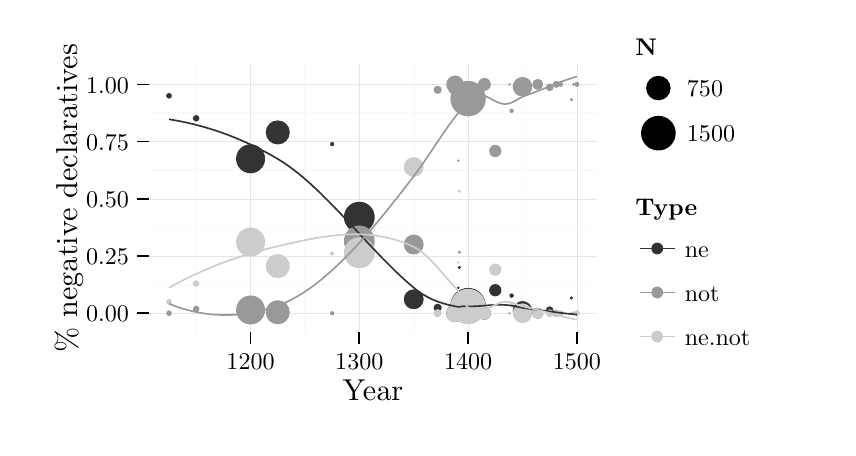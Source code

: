 % Created by tikzDevice version 0.7.0 on 2014-09-02 18:48:07
% !TEX encoding = UTF-8 Unicode
\begin{tikzpicture}[x=1pt,y=1pt]
\definecolor[named]{fillColor}{rgb}{1.00,1.00,1.00}
\path[use as bounding box,fill=fillColor,fill opacity=0.00] (0,0) rectangle (289.08,144.54);
\begin{scope}
\path[clip] ( 43.70, 34.60) rectangle (205.82,131.29);
\definecolor[named]{drawColor}{rgb}{0.98,0.98,0.98}

\path[draw=drawColor,line width= 0.6pt,line join=round] ( 43.70, 51.69) --
	(205.82, 51.69);

\path[draw=drawColor,line width= 0.6pt,line join=round] ( 43.70, 72.37) --
	(205.82, 72.37);

\path[draw=drawColor,line width= 0.6pt,line join=round] ( 43.70, 93.04) --
	(205.82, 93.04);

\path[draw=drawColor,line width= 0.6pt,line join=round] ( 43.70,113.72) --
	(205.82,113.72);

\path[draw=drawColor,line width= 0.6pt,line join=round] ( 60.89, 34.60) --
	( 60.89,131.29);

\path[draw=drawColor,line width= 0.6pt,line join=round] (100.19, 34.60) --
	(100.19,131.29);

\path[draw=drawColor,line width= 0.6pt,line join=round] (139.50, 34.60) --
	(139.50,131.29);

\path[draw=drawColor,line width= 0.6pt,line join=round] (178.80, 34.60) --
	(178.80,131.29);
\definecolor[named]{drawColor}{rgb}{0.90,0.90,0.90}

\path[draw=drawColor,line width= 0.2pt,line join=round] ( 43.70, 41.35) --
	(205.82, 41.35);

\path[draw=drawColor,line width= 0.2pt,line join=round] ( 43.70, 62.03) --
	(205.82, 62.03);

\path[draw=drawColor,line width= 0.2pt,line join=round] ( 43.70, 82.70) --
	(205.82, 82.70);

\path[draw=drawColor,line width= 0.2pt,line join=round] ( 43.70,103.38) --
	(205.82,103.38);

\path[draw=drawColor,line width= 0.2pt,line join=round] ( 43.70,124.05) --
	(205.82,124.05);

\path[draw=drawColor,line width= 0.2pt,line join=round] ( 80.54, 34.60) --
	( 80.54,131.29);

\path[draw=drawColor,line width= 0.2pt,line join=round] (119.84, 34.60) --
	(119.84,131.29);

\path[draw=drawColor,line width= 0.2pt,line join=round] (159.15, 34.60) --
	(159.15,131.29);

\path[draw=drawColor,line width= 0.2pt,line join=round] (198.45, 34.60) --
	(198.45,131.29);
\definecolor[named]{fillColor}{rgb}{0.20,0.20,0.20}

\path[fill=fillColor] ( 51.07,119.92) circle (  1.03);

\path[fill=fillColor] ( 60.89,111.80) circle (  1.18);

\path[fill=fillColor] ( 80.54, 97.17) circle (  5.24);

\path[fill=fillColor] ( 90.37,106.69) circle (  4.35);

\path[fill=fillColor] (110.02,102.48) circle (  0.76);

\path[fill=fillColor] (119.84, 76.07) circle (  5.56);

\path[fill=fillColor] (139.50, 46.39) circle (  3.59);

\path[fill=fillColor] (148.14, 43.32) circle (  1.49);

\path[fill=fillColor] (154.04, 42.87) circle (  2.06);

\path[fill=fillColor] (154.43, 41.35) circle (  3.18);

\path[fill=fillColor] (155.61, 50.54) circle (  0.50);

\path[fill=fillColor] (156.00, 57.89) circle (  0.64);

\path[fill=fillColor] (157.18, 41.35) circle (  0.99);

\path[fill=fillColor] (157.57, 47.48) circle (  0.86);

\path[fill=fillColor] (159.15, 44.10) circle (  6.40);

\path[fill=fillColor] (165.04, 41.35) circle (  2.33);

\path[fill=fillColor] (168.97, 49.67) circle (  2.22);

\path[fill=fillColor] (174.08, 41.35) circle (  0.50);

\path[fill=fillColor] (174.87, 47.72) circle (  0.81);

\path[fill=fillColor] (178.80, 42.22) circle (  3.54);

\path[fill=fillColor] (179.58, 41.35) circle (  0.29);

\path[fill=fillColor] (184.30, 41.35) circle (  2.00);

\path[fill=fillColor] (188.62, 42.44) circle (  1.40);

\path[fill=fillColor] (190.98, 41.35) circle (  1.28);

\path[fill=fillColor] (192.55, 41.35) circle (  0.91);

\path[fill=fillColor] (196.48, 46.87) circle (  0.64);

\path[fill=fillColor] (197.27, 41.35) circle (  0.57);

\path[fill=fillColor] (198.45, 41.35) circle (  0.91);
\definecolor[named]{fillColor}{rgb}{0.60,0.60,0.60}

\path[fill=fillColor] ( 51.07, 41.35) circle (  1.03);

\path[fill=fillColor] ( 60.89, 42.89) circle (  1.18);

\path[fill=fillColor] ( 80.54, 42.53) circle (  5.24);

\path[fill=fillColor] ( 90.37, 41.70) circle (  4.35);

\path[fill=fillColor] (110.02, 41.35) circle (  0.76);

\path[fill=fillColor] (119.84, 67.48) circle (  5.56);

\path[fill=fillColor] (139.50, 66.18) circle (  3.59);

\path[fill=fillColor] (148.14,122.08) circle (  1.49);

\path[fill=fillColor] (154.04,122.54) circle (  2.06);

\path[fill=fillColor] (154.43,124.05) circle (  3.18);

\path[fill=fillColor] (155.61, 96.49) circle (  0.50);

\path[fill=fillColor] (156.00, 63.41) circle (  0.64);

\path[fill=fillColor] (157.18,124.05) circle (  0.99);

\path[fill=fillColor] (157.57,117.93) circle (  0.86);

\path[fill=fillColor] (159.15,118.89) circle (  6.40);

\path[fill=fillColor] (165.04,124.05) circle (  2.33);

\path[fill=fillColor] (168.97, 99.99) circle (  2.22);

\path[fill=fillColor] (174.08,124.05) circle (  0.50);

\path[fill=fillColor] (174.87,114.51) circle (  0.81);

\path[fill=fillColor] (178.80,123.19) circle (  3.54);

\path[fill=fillColor] (179.58,124.05) circle (  0.29);

\path[fill=fillColor] (184.30,124.05) circle (  2.00);

\path[fill=fillColor] (188.62,122.97) circle (  1.40);

\path[fill=fillColor] (190.98,124.05) circle (  1.28);

\path[fill=fillColor] (192.55,124.05) circle (  0.91);

\path[fill=fillColor] (196.48,118.54) circle (  0.64);

\path[fill=fillColor] (197.27,124.05) circle (  0.57);

\path[fill=fillColor] (198.45,124.05) circle (  0.91);
\definecolor[named]{fillColor}{rgb}{0.80,0.80,0.80}

\path[fill=fillColor] ( 51.07, 45.49) circle (  1.03);

\path[fill=fillColor] ( 60.89, 52.07) circle (  1.18);

\path[fill=fillColor] ( 80.54, 67.06) circle (  5.24);

\path[fill=fillColor] ( 90.37, 58.37) circle (  4.35);

\path[fill=fillColor] (110.02, 62.93) circle (  0.76);

\path[fill=fillColor] (119.84, 63.22) circle (  5.56);

\path[fill=fillColor] (139.50, 94.19) circle (  3.59);

\path[fill=fillColor] (148.14, 41.35) circle (  1.49);

\path[fill=fillColor] (154.04, 41.35) circle (  2.06);

\path[fill=fillColor] (154.43, 41.35) circle (  3.18);

\path[fill=fillColor] (155.61, 59.73) circle (  0.50);

\path[fill=fillColor] (156.00, 85.46) circle (  0.64);

\path[fill=fillColor] (157.18, 41.35) circle (  0.99);

\path[fill=fillColor] (157.57, 41.35) circle (  0.86);

\path[fill=fillColor] (159.15, 43.78) circle (  6.40);

\path[fill=fillColor] (165.04, 41.35) circle (  2.33);

\path[fill=fillColor] (168.97, 57.11) circle (  2.22);

\path[fill=fillColor] (174.08, 41.35) circle (  0.50);

\path[fill=fillColor] (174.87, 44.54) circle (  0.81);

\path[fill=fillColor] (178.80, 41.35) circle (  3.54);

\path[fill=fillColor] (179.58, 41.35) circle (  0.29);

\path[fill=fillColor] (184.30, 41.35) circle (  2.00);

\path[fill=fillColor] (188.62, 41.35) circle (  1.40);

\path[fill=fillColor] (190.98, 41.35) circle (  1.28);

\path[fill=fillColor] (192.55, 41.35) circle (  0.91);

\path[fill=fillColor] (196.48, 41.35) circle (  0.64);

\path[fill=fillColor] (197.27, 41.35) circle (  0.57);

\path[fill=fillColor] (198.45, 41.35) circle (  0.91);
\definecolor[named]{drawColor}{rgb}{0.20,0.20,0.20}

\path[draw=drawColor,line width= 0.6pt,line join=round] ( 51.07,111.43) --
	( 52.93,111.12) --
	( 54.80,110.78) --
	( 56.66,110.40) --
	( 58.53,109.99) --
	( 60.40,109.54) --
	( 62.26,109.05) --
	( 64.13,108.53) --
	( 65.99,107.97) --
	( 67.86,107.38) --
	( 69.72,106.75) --
	( 71.59,106.08) --
	( 73.45,105.37) --
	( 75.32,104.62) --
	( 77.19,103.83) --
	( 79.05,103.01) --
	( 80.92,102.14) --
	( 82.78,101.23) --
	( 84.65,100.28) --
	( 86.51, 99.29) --
	( 88.38, 98.25) --
	( 90.24, 97.18) --
	( 92.11, 96.02) --
	( 93.98, 94.76) --
	( 95.84, 93.40) --
	( 97.71, 91.94) --
	( 99.57, 90.40) --
	(101.44, 88.78) --
	(103.30, 87.08) --
	(105.17, 85.32) --
	(107.03, 83.50) --
	(108.90, 81.64) --
	(110.77, 79.73) --
	(112.63, 77.78) --
	(114.50, 75.82) --
	(116.36, 73.83) --
	(118.23, 71.83) --
	(120.09, 69.82) --
	(121.96, 67.82) --
	(123.82, 65.83) --
	(125.69, 63.86) --
	(127.56, 61.91) --
	(129.42, 60.00) --
	(131.29, 58.13) --
	(133.15, 56.31) --
	(135.02, 54.54) --
	(136.88, 52.84) --
	(138.75, 51.21) --
	(140.61, 49.69) --
	(142.48, 48.38) --
	(144.35, 47.28) --
	(146.21, 46.36) --
	(148.08, 45.60) --
	(149.94, 44.97) --
	(151.81, 44.45) --
	(153.67, 44.01) --
	(155.54, 43.63) --
	(157.40, 43.87) --
	(159.27, 43.81) --
	(161.14, 43.85) --
	(163.00, 43.95) --
	(164.87, 44.09) --
	(166.73, 44.24) --
	(168.60, 44.36) --
	(170.46, 44.41) --
	(172.33, 44.36) --
	(174.19, 44.19) --
	(176.06, 43.85) --
	(177.93, 43.46) --
	(179.79, 43.16) --
	(181.66, 42.92) --
	(183.52, 42.68) --
	(185.39, 42.43) --
	(187.25, 42.19) --
	(189.12, 41.94) --
	(190.99, 41.69) --
	(192.85, 41.45) --
	(194.72, 41.24) --
	(196.58, 41.06) --
	(198.45, 40.87);
\definecolor[named]{drawColor}{rgb}{0.60,0.60,0.60}

\path[draw=drawColor,line width= 0.6pt,line join=round] ( 51.07, 44.77) --
	( 52.93, 44.05) --
	( 54.80, 43.41) --
	( 56.66, 42.83) --
	( 58.53, 42.32) --
	( 60.40, 41.89) --
	( 62.26, 41.52) --
	( 64.13, 41.22) --
	( 65.99, 40.99) --
	( 67.86, 40.82) --
	( 69.72, 40.73) --
	( 71.59, 40.70) --
	( 73.45, 40.74) --
	( 75.32, 40.84) --
	( 77.19, 41.01) --
	( 79.05, 41.25) --
	( 80.92, 41.56) --
	( 82.78, 41.92) --
	( 84.65, 42.36) --
	( 86.51, 42.86) --
	( 88.38, 43.42) --
	( 90.24, 44.05) --
	( 92.11, 44.77) --
	( 93.98, 45.60) --
	( 95.84, 46.54) --
	( 97.71, 47.59) --
	( 99.57, 48.74) --
	(101.44, 49.99) --
	(103.30, 51.33) --
	(105.17, 52.77) --
	(107.03, 54.29) --
	(108.90, 55.89) --
	(110.77, 57.58) --
	(112.63, 59.34) --
	(114.50, 61.18) --
	(116.36, 63.08) --
	(118.23, 65.05) --
	(120.09, 67.08) --
	(121.96, 69.16) --
	(123.82, 71.30) --
	(125.69, 73.49) --
	(127.56, 75.72) --
	(129.42, 78.00) --
	(131.29, 80.31) --
	(133.15, 82.66) --
	(135.02, 85.04) --
	(136.88, 87.44) --
	(138.75, 89.87) --
	(140.61, 92.35) --
	(142.48, 94.96) --
	(144.35, 97.68) --
	(146.21,100.46) --
	(148.08,103.26) --
	(149.94,106.03) --
	(151.81,108.71) --
	(153.67,111.28) --
	(155.54,113.67) --
	(157.40,117.63) --
	(159.27,119.68) --
	(161.14,120.58) --
	(163.00,120.62) --
	(164.87,120.06) --
	(166.73,119.15) --
	(168.60,118.15) --
	(170.46,117.31) --
	(172.33,116.90) --
	(174.19,117.17) --
	(176.06,118.07) --
	(177.93,119.14) --
	(179.79,119.98) --
	(181.66,120.65) --
	(183.52,121.34) --
	(185.39,122.06) --
	(187.25,122.79) --
	(189.12,123.54) --
	(190.99,124.30) --
	(192.85,125.06) --
	(194.72,125.71) --
	(196.58,126.28) --
	(198.45,126.90);
\definecolor[named]{drawColor}{rgb}{0.80,0.80,0.80}

\path[draw=drawColor,line width= 0.6pt,line join=round] ( 51.07, 50.56) --
	( 52.93, 51.59) --
	( 54.80, 52.58) --
	( 56.66, 53.53) --
	( 58.53, 54.45) --
	( 60.40, 55.34) --
	( 62.26, 56.19) --
	( 64.13, 57.01) --
	( 65.99, 57.80) --
	( 67.86, 58.56) --
	( 69.72, 59.29) --
	( 71.59, 59.99) --
	( 73.45, 60.66) --
	( 75.32, 61.30) --
	( 77.19, 61.92) --
	( 79.05, 62.51) --
	( 80.92, 63.07) --
	( 82.78, 63.61) --
	( 84.65, 64.12) --
	( 86.51, 64.62) --
	( 88.38, 65.09) --
	( 90.24, 65.53) --
	( 92.11, 65.97) --
	( 93.98, 66.40) --
	( 95.84, 66.82) --
	( 97.71, 67.23) --
	( 99.57, 67.63) --
	(101.44, 68.00) --
	(103.30, 68.35) --
	(105.17, 68.68) --
	(107.03, 68.97) --
	(108.90, 69.23) --
	(110.77, 69.45) --
	(112.63, 69.63) --
	(114.50, 69.77) --
	(116.36, 69.85) --
	(118.23, 69.89) --
	(120.09, 69.86) --
	(121.96, 69.78) --
	(123.82, 69.63) --
	(125.69, 69.41) --
	(127.56, 69.12) --
	(129.42, 68.76) --
	(131.29, 68.32) --
	(133.15, 67.79) --
	(135.02, 67.18) --
	(136.88, 66.48) --
	(138.75, 65.68) --
	(140.61, 64.73) --
	(142.48, 63.42) --
	(144.35, 61.80) --
	(146.21, 59.94) --
	(148.08, 57.90) --
	(149.94, 55.76) --
	(151.81, 53.60) --
	(153.67, 51.48) --
	(155.54, 49.47) --
	(157.40, 45.26) --
	(159.27, 43.27) --
	(161.14, 42.34) --
	(163.00, 42.19) --
	(164.87, 42.61) --
	(166.73, 43.37) --
	(168.60, 44.26) --
	(170.46, 45.04) --
	(172.33, 45.50) --
	(174.19, 45.41) --
	(176.06, 44.85) --
	(177.93, 44.17) --
	(179.79, 43.63) --
	(181.66, 43.20) --
	(183.52, 42.74) --
	(185.39, 42.27) --
	(187.25, 41.78) --
	(189.12, 41.28) --
	(190.99, 40.77) --
	(192.85, 40.26) --
	(194.72, 39.82) --
	(196.58, 39.42) --
	(198.45, 38.99);
\end{scope}
\begin{scope}
\path[clip] (  0.00,  0.00) rectangle (289.08,144.54);
\definecolor[named]{drawColor}{rgb}{0.00,0.00,0.00}

\node[text=drawColor,anchor=base east,inner sep=0pt, outer sep=0pt, scale=  0.87] at ( 36.59, 38.19) {0.00};

\node[text=drawColor,anchor=base east,inner sep=0pt, outer sep=0pt, scale=  0.87] at ( 36.59, 58.87) {0.25};

\node[text=drawColor,anchor=base east,inner sep=0pt, outer sep=0pt, scale=  0.87] at ( 36.59, 79.54) {0.50};

\node[text=drawColor,anchor=base east,inner sep=0pt, outer sep=0pt, scale=  0.87] at ( 36.59,100.21) {0.75};

\node[text=drawColor,anchor=base east,inner sep=0pt, outer sep=0pt, scale=  0.87] at ( 36.59,120.89) {1.00};
\end{scope}
\begin{scope}
\path[clip] (  0.00,  0.00) rectangle (289.08,144.54);
\definecolor[named]{drawColor}{rgb}{0.00,0.00,0.00}

\path[draw=drawColor,line width= 0.6pt,line join=round] ( 39.43, 41.35) --
	( 43.70, 41.35);

\path[draw=drawColor,line width= 0.6pt,line join=round] ( 39.43, 62.03) --
	( 43.70, 62.03);

\path[draw=drawColor,line width= 0.6pt,line join=round] ( 39.43, 82.70) --
	( 43.70, 82.70);

\path[draw=drawColor,line width= 0.6pt,line join=round] ( 39.43,103.38) --
	( 43.70,103.38);

\path[draw=drawColor,line width= 0.6pt,line join=round] ( 39.43,124.05) --
	( 43.70,124.05);
\end{scope}
\begin{scope}
\path[clip] (  0.00,  0.00) rectangle (289.08,144.54);
\definecolor[named]{drawColor}{rgb}{0.00,0.00,0.00}

\path[draw=drawColor,line width= 0.6pt,line join=round] ( 80.54, 30.33) --
	( 80.54, 34.60);

\path[draw=drawColor,line width= 0.6pt,line join=round] (119.84, 30.33) --
	(119.84, 34.60);

\path[draw=drawColor,line width= 0.6pt,line join=round] (159.15, 30.33) --
	(159.15, 34.60);

\path[draw=drawColor,line width= 0.6pt,line join=round] (198.45, 30.33) --
	(198.45, 34.60);
\end{scope}
\begin{scope}
\path[clip] (  0.00,  0.00) rectangle (289.08,144.54);
\definecolor[named]{drawColor}{rgb}{0.00,0.00,0.00}

\node[text=drawColor,anchor=base,inner sep=0pt, outer sep=0pt, scale=  0.87] at ( 80.54, 21.16) {1200};

\node[text=drawColor,anchor=base,inner sep=0pt, outer sep=0pt, scale=  0.87] at (119.84, 21.16) {1300};

\node[text=drawColor,anchor=base,inner sep=0pt, outer sep=0pt, scale=  0.87] at (159.15, 21.16) {1400};

\node[text=drawColor,anchor=base,inner sep=0pt, outer sep=0pt, scale=  0.87] at (198.45, 21.16) {1500};
\end{scope}
\begin{scope}
\path[clip] (  0.00,  0.00) rectangle (289.08,144.54);
\definecolor[named]{drawColor}{rgb}{0.00,0.00,0.00}

\node[text=drawColor,anchor=base,inner sep=0pt, outer sep=0pt, scale=  1.09] at (124.76,  9.94) {Year};
\end{scope}
\begin{scope}
\path[clip] (  0.00,  0.00) rectangle (289.08,144.54);
\definecolor[named]{drawColor}{rgb}{0.00,0.00,0.00}

\node[text=drawColor,rotate= 90.00,anchor=base,inner sep=0pt, outer sep=0pt, scale=  1.09] at ( 17.85, 82.94) {\% negative declaratives};
\end{scope}
\begin{scope}
\path[clip] (  0.00,  0.00) rectangle (289.08,144.54);
\definecolor[named]{drawColor}{rgb}{0.00,0.00,0.00}

\node[text=drawColor,anchor=base west,inner sep=0pt, outer sep=0pt, scale=  0.87] at (219.55,134.64) {\bfseries N};
\end{scope}
\begin{scope}
\path[clip] (  0.00,  0.00) rectangle (289.08,144.54);
\definecolor[named]{fillColor}{rgb}{0.00,0.00,0.00}

\path[fill=fillColor] (227.90,122.72) circle (  4.43);
\end{scope}
\begin{scope}
\path[clip] (  0.00,  0.00) rectangle (289.08,144.54);
\definecolor[named]{fillColor}{rgb}{0.00,0.00,0.00}

\path[fill=fillColor] (227.90,106.42) circle (  6.26);
\end{scope}
\begin{scope}
\path[clip] (  0.00,  0.00) rectangle (289.08,144.54);
\definecolor[named]{drawColor}{rgb}{0.00,0.00,0.00}

\node[text=drawColor,anchor=base west,inner sep=0pt, outer sep=0pt, scale=  0.87] at (238.23,119.56) {750};
\end{scope}
\begin{scope}
\path[clip] (  0.00,  0.00) rectangle (289.08,144.54);
\definecolor[named]{drawColor}{rgb}{0.00,0.00,0.00}

\node[text=drawColor,anchor=base west,inner sep=0pt, outer sep=0pt, scale=  0.87] at (238.23,103.26) {1500};
\end{scope}
\begin{scope}
\path[clip] (  0.00,  0.00) rectangle (289.08,144.54);
\definecolor[named]{drawColor}{rgb}{0.00,0.00,0.00}

\node[text=drawColor,anchor=base west,inner sep=0pt, outer sep=0pt, scale=  0.87] at (219.55, 76.68) {\bfseries Type};
\end{scope}
\begin{scope}
\path[clip] (  0.00,  0.00) rectangle (289.08,144.54);
\definecolor[named]{fillColor}{rgb}{0.20,0.20,0.20}

\path[fill=fillColor] (227.50, 64.75) circle (  2.13);
\end{scope}
\begin{scope}
\path[clip] (  0.00,  0.00) rectangle (289.08,144.54);
\definecolor[named]{drawColor}{rgb}{0.20,0.20,0.20}

\path[draw=drawColor,line width= 0.6pt,line join=round] (221.14, 64.75) -- (233.86, 64.75);
\end{scope}
\begin{scope}
\path[clip] (  0.00,  0.00) rectangle (289.08,144.54);
\definecolor[named]{fillColor}{rgb}{0.60,0.60,0.60}

\path[fill=fillColor] (227.50, 48.86) circle (  2.13);
\end{scope}
\begin{scope}
\path[clip] (  0.00,  0.00) rectangle (289.08,144.54);
\definecolor[named]{drawColor}{rgb}{0.60,0.60,0.60}

\path[draw=drawColor,line width= 0.6pt,line join=round] (221.14, 48.86) -- (233.86, 48.86);
\end{scope}
\begin{scope}
\path[clip] (  0.00,  0.00) rectangle (289.08,144.54);
\definecolor[named]{fillColor}{rgb}{0.80,0.80,0.80}

\path[fill=fillColor] (227.50, 32.96) circle (  2.13);
\end{scope}
\begin{scope}
\path[clip] (  0.00,  0.00) rectangle (289.08,144.54);
\definecolor[named]{drawColor}{rgb}{0.80,0.80,0.80}

\path[draw=drawColor,line width= 0.6pt,line join=round] (221.14, 32.96) -- (233.86, 32.96);
\end{scope}
\begin{scope}
\path[clip] (  0.00,  0.00) rectangle (289.08,144.54);
\definecolor[named]{drawColor}{rgb}{0.00,0.00,0.00}

\node[text=drawColor,anchor=base west,inner sep=0pt, outer sep=0pt, scale=  0.87] at (237.44, 61.59) {ne};
\end{scope}
\begin{scope}
\path[clip] (  0.00,  0.00) rectangle (289.08,144.54);
\definecolor[named]{drawColor}{rgb}{0.00,0.00,0.00}

\node[text=drawColor,anchor=base west,inner sep=0pt, outer sep=0pt, scale=  0.87] at (237.44, 45.69) {not};
\end{scope}
\begin{scope}
\path[clip] (  0.00,  0.00) rectangle (289.08,144.54);
\definecolor[named]{drawColor}{rgb}{0.00,0.00,0.00}

\node[text=drawColor,anchor=base west,inner sep=0pt, outer sep=0pt, scale=  0.87] at (237.44, 29.79) {ne.not};
\end{scope}
\end{tikzpicture}
